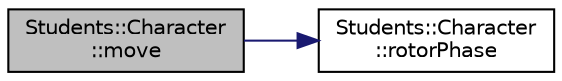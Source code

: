 digraph "Students::Character::move"
{
 // LATEX_PDF_SIZE
  edge [fontname="Helvetica",fontsize="10",labelfontname="Helvetica",labelfontsize="10"];
  node [fontname="Helvetica",fontsize="10",shape=record];
  rankdir="LR";
  Node1 [label="Students::Character\l::move",height=0.2,width=0.4,color="black", fillcolor="grey75", style="filled", fontcolor="black",tooltip=" "];
  Node1 -> Node2 [color="midnightblue",fontsize="10",style="solid",fontname="Helvetica"];
  Node2 [label="Students::Character\l::rotorPhase",height=0.2,width=0.4,color="black", fillcolor="white", style="filled",URL="$class_students_1_1_character.html#ac79298cb35eaac7d154237030e9ac103",tooltip="sets helicopter picture for every move so helicopter seems like it's flying"];
}
